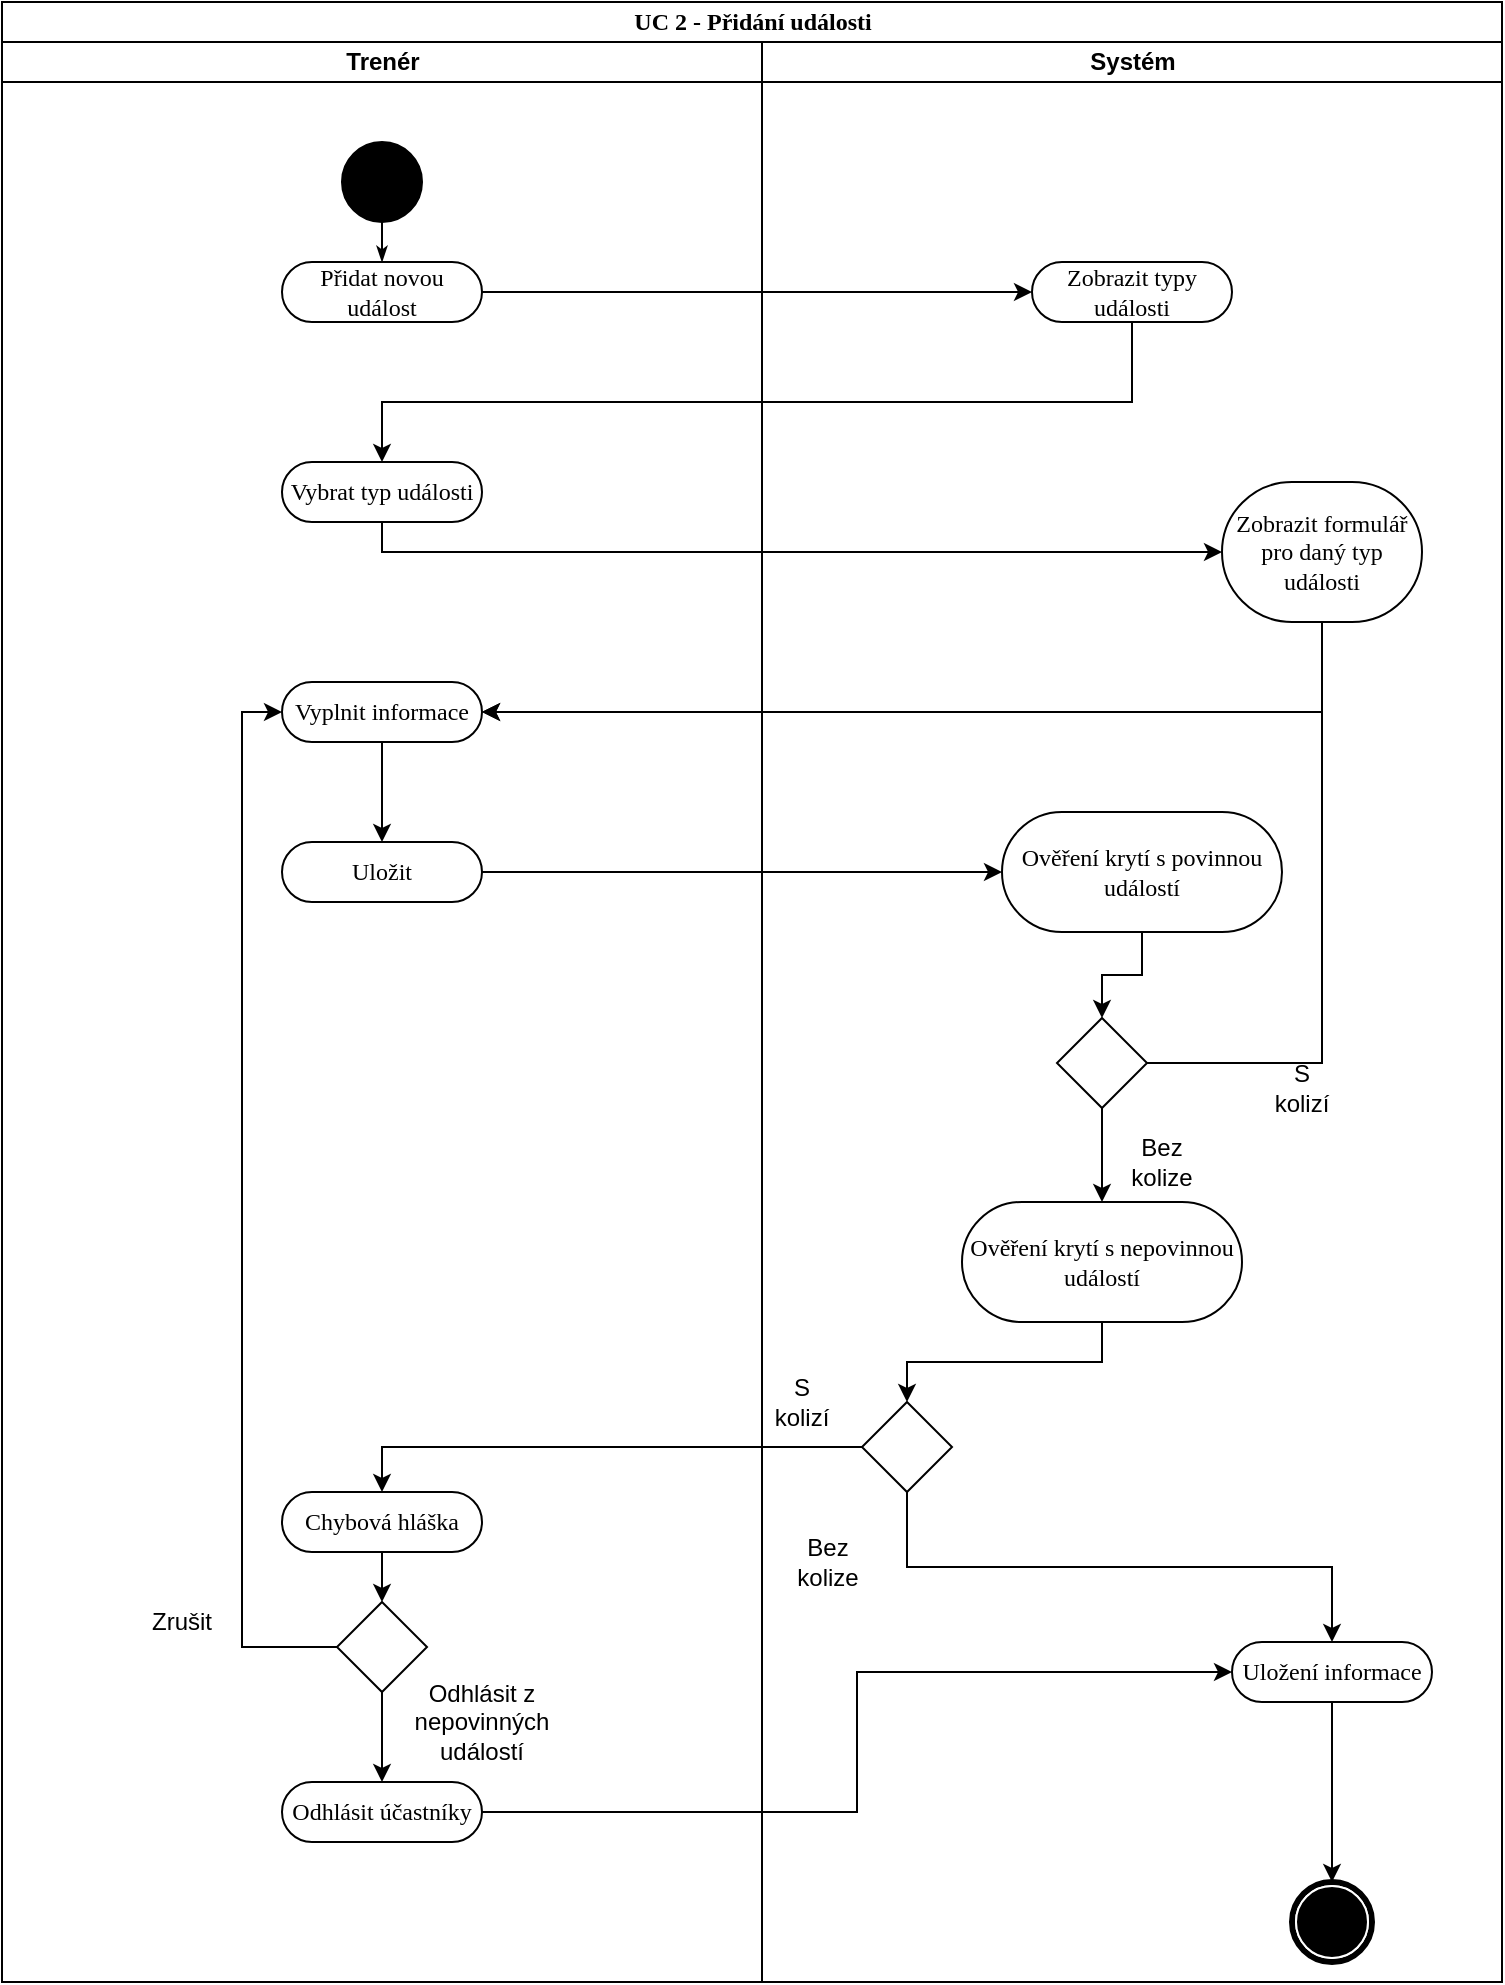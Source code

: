 <mxfile version="13.8.7" type="github">
  <diagram name="Page-1" id="0783ab3e-0a74-02c8-0abd-f7b4e66b4bec">
    <mxGraphModel dx="1422" dy="762" grid="1" gridSize="10" guides="1" tooltips="1" connect="1" arrows="1" fold="1" page="1" pageScale="1" pageWidth="850" pageHeight="1100" background="#ffffff" math="0" shadow="0">
      <root>
        <mxCell id="0" />
        <mxCell id="1" parent="0" />
        <mxCell id="1c1d494c118603dd-1" value="UC 2 - Přidání události" style="swimlane;html=1;childLayout=stackLayout;startSize=20;rounded=0;shadow=0;comic=0;labelBackgroundColor=none;strokeWidth=1;fontFamily=Verdana;fontSize=12;align=center;" parent="1" vertex="1">
          <mxGeometry x="40" y="20" width="750" height="990" as="geometry" />
        </mxCell>
        <mxCell id="1c1d494c118603dd-3" value="Trenér" style="swimlane;html=1;startSize=20;" parent="1c1d494c118603dd-1" vertex="1">
          <mxGeometry y="20" width="380" height="970" as="geometry" />
        </mxCell>
        <mxCell id="60571a20871a0731-4" value="" style="ellipse;whiteSpace=wrap;html=1;rounded=0;shadow=0;comic=0;labelBackgroundColor=none;strokeWidth=1;fillColor=#000000;fontFamily=Verdana;fontSize=12;align=center;" parent="1c1d494c118603dd-3" vertex="1">
          <mxGeometry x="170" y="50" width="40" height="40" as="geometry" />
        </mxCell>
        <mxCell id="oPxpdHxDL1bSd9u9vB2e-1" value="Přidat novou událost" style="rounded=1;whiteSpace=wrap;html=1;shadow=0;comic=0;labelBackgroundColor=none;strokeWidth=1;fontFamily=Verdana;fontSize=12;align=center;arcSize=50;" vertex="1" parent="1c1d494c118603dd-3">
          <mxGeometry x="140" y="110" width="100" height="30" as="geometry" />
        </mxCell>
        <mxCell id="oPxpdHxDL1bSd9u9vB2e-4" value="Vybrat typ události" style="rounded=1;whiteSpace=wrap;html=1;shadow=0;comic=0;labelBackgroundColor=none;strokeWidth=1;fontFamily=Verdana;fontSize=12;align=center;arcSize=50;" vertex="1" parent="1c1d494c118603dd-3">
          <mxGeometry x="140" y="210" width="100" height="30" as="geometry" />
        </mxCell>
        <mxCell id="oPxpdHxDL1bSd9u9vB2e-12" value="Uložit" style="rounded=1;whiteSpace=wrap;html=1;shadow=0;comic=0;labelBackgroundColor=none;strokeWidth=1;fontFamily=Verdana;fontSize=12;align=center;arcSize=50;" vertex="1" parent="1c1d494c118603dd-3">
          <mxGeometry x="140" y="400" width="100" height="30" as="geometry" />
        </mxCell>
        <mxCell id="oPxpdHxDL1bSd9u9vB2e-34" style="edgeStyle=orthogonalEdgeStyle;rounded=0;orthogonalLoop=1;jettySize=auto;html=1;exitX=0.5;exitY=1;exitDx=0;exitDy=0;entryX=0.5;entryY=0;entryDx=0;entryDy=0;" edge="1" parent="1c1d494c118603dd-3" source="oPxpdHxDL1bSd9u9vB2e-30" target="oPxpdHxDL1bSd9u9vB2e-33">
          <mxGeometry relative="1" as="geometry" />
        </mxCell>
        <mxCell id="oPxpdHxDL1bSd9u9vB2e-30" value="Chybová hláška" style="rounded=1;whiteSpace=wrap;html=1;shadow=0;comic=0;labelBackgroundColor=none;strokeWidth=1;fontFamily=Verdana;fontSize=12;align=center;arcSize=50;" vertex="1" parent="1c1d494c118603dd-3">
          <mxGeometry x="140" y="725" width="100" height="30" as="geometry" />
        </mxCell>
        <mxCell id="oPxpdHxDL1bSd9u9vB2e-37" style="edgeStyle=orthogonalEdgeStyle;rounded=0;orthogonalLoop=1;jettySize=auto;html=1;exitX=0.5;exitY=1;exitDx=0;exitDy=0;entryX=0.5;entryY=0;entryDx=0;entryDy=0;" edge="1" parent="1c1d494c118603dd-3" source="oPxpdHxDL1bSd9u9vB2e-33" target="oPxpdHxDL1bSd9u9vB2e-36">
          <mxGeometry relative="1" as="geometry" />
        </mxCell>
        <mxCell id="oPxpdHxDL1bSd9u9vB2e-33" value="" style="rhombus;whiteSpace=wrap;html=1;" vertex="1" parent="1c1d494c118603dd-3">
          <mxGeometry x="167.5" y="780" width="45" height="45" as="geometry" />
        </mxCell>
        <mxCell id="oPxpdHxDL1bSd9u9vB2e-36" value="Odhlásit účastníky" style="rounded=1;whiteSpace=wrap;html=1;shadow=0;comic=0;labelBackgroundColor=none;strokeWidth=1;fontFamily=Verdana;fontSize=12;align=center;arcSize=50;" vertex="1" parent="1c1d494c118603dd-3">
          <mxGeometry x="140" y="870" width="100" height="30" as="geometry" />
        </mxCell>
        <mxCell id="oPxpdHxDL1bSd9u9vB2e-40" value="Odhlásit z nepovinných událostí" style="text;html=1;strokeColor=none;fillColor=none;align=center;verticalAlign=middle;whiteSpace=wrap;rounded=0;" vertex="1" parent="1c1d494c118603dd-3">
          <mxGeometry x="200" y="830" width="80" height="20" as="geometry" />
        </mxCell>
        <mxCell id="oPxpdHxDL1bSd9u9vB2e-42" value="Zrušit" style="text;html=1;strokeColor=none;fillColor=none;align=center;verticalAlign=middle;whiteSpace=wrap;rounded=0;" vertex="1" parent="1c1d494c118603dd-3">
          <mxGeometry x="70" y="780" width="40" height="20" as="geometry" />
        </mxCell>
        <mxCell id="1c1d494c118603dd-4" value="Systém" style="swimlane;html=1;startSize=20;" parent="1c1d494c118603dd-1" vertex="1">
          <mxGeometry x="380" y="20" width="370" height="970" as="geometry" />
        </mxCell>
        <mxCell id="1c1d494c118603dd-27" style="edgeStyle=orthogonalEdgeStyle;rounded=0;html=1;labelBackgroundColor=none;startArrow=none;startFill=0;startSize=5;endArrow=classicThin;endFill=1;endSize=5;jettySize=auto;orthogonalLoop=1;strokeWidth=1;fontFamily=Verdana;fontSize=12" parent="1c1d494c118603dd-4" source="60571a20871a0731-4" edge="1">
          <mxGeometry relative="1" as="geometry">
            <mxPoint x="-190" y="110" as="targetPoint" />
          </mxGeometry>
        </mxCell>
        <mxCell id="60571a20871a0731-5" value="" style="shape=mxgraph.bpmn.shape;html=1;verticalLabelPosition=bottom;labelBackgroundColor=#ffffff;verticalAlign=top;perimeter=ellipsePerimeter;outline=end;symbol=terminate;rounded=0;shadow=0;comic=0;strokeWidth=1;fontFamily=Verdana;fontSize=12;align=center;" parent="1c1d494c118603dd-4" vertex="1">
          <mxGeometry x="265" y="920" width="40" height="40" as="geometry" />
        </mxCell>
        <mxCell id="oPxpdHxDL1bSd9u9vB2e-2" value="Zobrazit typy události" style="rounded=1;whiteSpace=wrap;html=1;shadow=0;comic=0;labelBackgroundColor=none;strokeWidth=1;fontFamily=Verdana;fontSize=12;align=center;arcSize=50;" vertex="1" parent="1c1d494c118603dd-4">
          <mxGeometry x="135" y="110" width="100" height="30" as="geometry" />
        </mxCell>
        <mxCell id="oPxpdHxDL1bSd9u9vB2e-6" value="Zobrazit formulář pro daný typ události" style="rounded=1;whiteSpace=wrap;html=1;shadow=0;comic=0;labelBackgroundColor=none;strokeWidth=1;fontFamily=Verdana;fontSize=12;align=center;arcSize=50;" vertex="1" parent="1c1d494c118603dd-4">
          <mxGeometry x="230" y="220" width="100" height="70" as="geometry" />
        </mxCell>
        <mxCell id="oPxpdHxDL1bSd9u9vB2e-17" style="edgeStyle=orthogonalEdgeStyle;rounded=0;orthogonalLoop=1;jettySize=auto;html=1;exitX=0.5;exitY=1;exitDx=0;exitDy=0;entryX=0.5;entryY=0;entryDx=0;entryDy=0;" edge="1" parent="1c1d494c118603dd-4" source="oPxpdHxDL1bSd9u9vB2e-14" target="oPxpdHxDL1bSd9u9vB2e-16">
          <mxGeometry relative="1" as="geometry" />
        </mxCell>
        <mxCell id="oPxpdHxDL1bSd9u9vB2e-14" value="Ověření krytí s povinnou událostí" style="rounded=1;whiteSpace=wrap;html=1;shadow=0;comic=0;labelBackgroundColor=none;strokeWidth=1;fontFamily=Verdana;fontSize=12;align=center;arcSize=50;" vertex="1" parent="1c1d494c118603dd-4">
          <mxGeometry x="120" y="385" width="140" height="60" as="geometry" />
        </mxCell>
        <mxCell id="oPxpdHxDL1bSd9u9vB2e-19" style="edgeStyle=orthogonalEdgeStyle;rounded=0;orthogonalLoop=1;jettySize=auto;html=1;exitX=0.5;exitY=1;exitDx=0;exitDy=0;entryX=0.5;entryY=0;entryDx=0;entryDy=0;" edge="1" parent="1c1d494c118603dd-4" source="oPxpdHxDL1bSd9u9vB2e-16" target="oPxpdHxDL1bSd9u9vB2e-18">
          <mxGeometry relative="1" as="geometry" />
        </mxCell>
        <mxCell id="oPxpdHxDL1bSd9u9vB2e-16" value="" style="rhombus;whiteSpace=wrap;html=1;" vertex="1" parent="1c1d494c118603dd-4">
          <mxGeometry x="147.5" y="488" width="45" height="45" as="geometry" />
        </mxCell>
        <mxCell id="oPxpdHxDL1bSd9u9vB2e-21" style="edgeStyle=orthogonalEdgeStyle;rounded=0;orthogonalLoop=1;jettySize=auto;html=1;exitX=0.5;exitY=1;exitDx=0;exitDy=0;entryX=0.5;entryY=0;entryDx=0;entryDy=0;" edge="1" parent="1c1d494c118603dd-4" source="oPxpdHxDL1bSd9u9vB2e-18" target="oPxpdHxDL1bSd9u9vB2e-20">
          <mxGeometry relative="1" as="geometry" />
        </mxCell>
        <mxCell id="oPxpdHxDL1bSd9u9vB2e-18" value="Ověření krytí s nepovinnou událostí" style="rounded=1;whiteSpace=wrap;html=1;shadow=0;comic=0;labelBackgroundColor=none;strokeWidth=1;fontFamily=Verdana;fontSize=12;align=center;arcSize=50;" vertex="1" parent="1c1d494c118603dd-4">
          <mxGeometry x="100" y="580" width="140" height="60" as="geometry" />
        </mxCell>
        <mxCell id="oPxpdHxDL1bSd9u9vB2e-23" style="edgeStyle=orthogonalEdgeStyle;rounded=0;orthogonalLoop=1;jettySize=auto;html=1;exitX=0.5;exitY=1;exitDx=0;exitDy=0;entryX=0.5;entryY=0;entryDx=0;entryDy=0;" edge="1" parent="1c1d494c118603dd-4" source="oPxpdHxDL1bSd9u9vB2e-20" target="oPxpdHxDL1bSd9u9vB2e-22">
          <mxGeometry relative="1" as="geometry" />
        </mxCell>
        <mxCell id="oPxpdHxDL1bSd9u9vB2e-20" value="" style="rhombus;whiteSpace=wrap;html=1;" vertex="1" parent="1c1d494c118603dd-4">
          <mxGeometry x="50" y="680" width="45" height="45" as="geometry" />
        </mxCell>
        <mxCell id="oPxpdHxDL1bSd9u9vB2e-24" style="edgeStyle=orthogonalEdgeStyle;rounded=0;orthogonalLoop=1;jettySize=auto;html=1;exitX=0.5;exitY=1;exitDx=0;exitDy=0;entryX=0.5;entryY=0;entryDx=0;entryDy=0;" edge="1" parent="1c1d494c118603dd-4" source="oPxpdHxDL1bSd9u9vB2e-22" target="60571a20871a0731-5">
          <mxGeometry relative="1" as="geometry" />
        </mxCell>
        <mxCell id="oPxpdHxDL1bSd9u9vB2e-22" value="Uložení informace" style="rounded=1;whiteSpace=wrap;html=1;shadow=0;comic=0;labelBackgroundColor=none;strokeWidth=1;fontFamily=Verdana;fontSize=12;align=center;arcSize=50;" vertex="1" parent="1c1d494c118603dd-4">
          <mxGeometry x="235" y="800" width="100" height="30" as="geometry" />
        </mxCell>
        <mxCell id="oPxpdHxDL1bSd9u9vB2e-25" value="Bez kolize" style="text;html=1;strokeColor=none;fillColor=none;align=center;verticalAlign=middle;whiteSpace=wrap;rounded=0;" vertex="1" parent="1c1d494c118603dd-4">
          <mxGeometry x="180" y="550" width="40" height="20" as="geometry" />
        </mxCell>
        <mxCell id="oPxpdHxDL1bSd9u9vB2e-26" value="Bez kolize" style="text;html=1;strokeColor=none;fillColor=none;align=center;verticalAlign=middle;whiteSpace=wrap;rounded=0;" vertex="1" parent="1c1d494c118603dd-4">
          <mxGeometry x="12.5" y="750" width="40" height="20" as="geometry" />
        </mxCell>
        <mxCell id="oPxpdHxDL1bSd9u9vB2e-28" value="S kolizí" style="text;html=1;strokeColor=none;fillColor=none;align=center;verticalAlign=middle;whiteSpace=wrap;rounded=0;" vertex="1" parent="1c1d494c118603dd-4">
          <mxGeometry x="250" y="513" width="40" height="20" as="geometry" />
        </mxCell>
        <mxCell id="oPxpdHxDL1bSd9u9vB2e-39" value="S kolizí" style="text;html=1;strokeColor=none;fillColor=none;align=center;verticalAlign=middle;whiteSpace=wrap;rounded=0;" vertex="1" parent="1c1d494c118603dd-4">
          <mxGeometry y="670" width="40" height="20" as="geometry" />
        </mxCell>
        <mxCell id="oPxpdHxDL1bSd9u9vB2e-3" value="" style="edgeStyle=orthogonalEdgeStyle;rounded=0;orthogonalLoop=1;jettySize=auto;html=1;" edge="1" parent="1c1d494c118603dd-1" source="oPxpdHxDL1bSd9u9vB2e-1" target="oPxpdHxDL1bSd9u9vB2e-2">
          <mxGeometry relative="1" as="geometry" />
        </mxCell>
        <mxCell id="oPxpdHxDL1bSd9u9vB2e-5" value="" style="edgeStyle=orthogonalEdgeStyle;rounded=0;orthogonalLoop=1;jettySize=auto;html=1;" edge="1" parent="1c1d494c118603dd-1" source="oPxpdHxDL1bSd9u9vB2e-2" target="oPxpdHxDL1bSd9u9vB2e-4">
          <mxGeometry relative="1" as="geometry">
            <Array as="points">
              <mxPoint x="565" y="200" />
              <mxPoint x="190" y="200" />
            </Array>
          </mxGeometry>
        </mxCell>
        <mxCell id="oPxpdHxDL1bSd9u9vB2e-7" value="" style="edgeStyle=orthogonalEdgeStyle;rounded=0;orthogonalLoop=1;jettySize=auto;html=1;entryX=0;entryY=0.5;entryDx=0;entryDy=0;" edge="1" parent="1c1d494c118603dd-1" source="oPxpdHxDL1bSd9u9vB2e-4" target="oPxpdHxDL1bSd9u9vB2e-6">
          <mxGeometry relative="1" as="geometry">
            <Array as="points">
              <mxPoint x="190" y="275" />
            </Array>
          </mxGeometry>
        </mxCell>
        <mxCell id="oPxpdHxDL1bSd9u9vB2e-15" value="" style="edgeStyle=orthogonalEdgeStyle;rounded=0;orthogonalLoop=1;jettySize=auto;html=1;" edge="1" parent="1c1d494c118603dd-1" source="oPxpdHxDL1bSd9u9vB2e-12" target="oPxpdHxDL1bSd9u9vB2e-14">
          <mxGeometry relative="1" as="geometry" />
        </mxCell>
        <mxCell id="oPxpdHxDL1bSd9u9vB2e-35" style="edgeStyle=orthogonalEdgeStyle;rounded=0;orthogonalLoop=1;jettySize=auto;html=1;exitX=0;exitY=0.5;exitDx=0;exitDy=0;entryX=0.5;entryY=0;entryDx=0;entryDy=0;" edge="1" parent="1c1d494c118603dd-1" source="oPxpdHxDL1bSd9u9vB2e-20" target="oPxpdHxDL1bSd9u9vB2e-30">
          <mxGeometry relative="1" as="geometry" />
        </mxCell>
        <mxCell id="oPxpdHxDL1bSd9u9vB2e-38" style="edgeStyle=orthogonalEdgeStyle;rounded=0;orthogonalLoop=1;jettySize=auto;html=1;exitX=1;exitY=0.5;exitDx=0;exitDy=0;entryX=0;entryY=0.5;entryDx=0;entryDy=0;" edge="1" parent="1c1d494c118603dd-1" source="oPxpdHxDL1bSd9u9vB2e-36" target="oPxpdHxDL1bSd9u9vB2e-22">
          <mxGeometry relative="1" as="geometry" />
        </mxCell>
        <mxCell id="oPxpdHxDL1bSd9u9vB2e-9" value="" style="edgeStyle=orthogonalEdgeStyle;rounded=0;orthogonalLoop=1;jettySize=auto;html=1;entryX=1;entryY=0.5;entryDx=0;entryDy=0;" edge="1" parent="1" source="oPxpdHxDL1bSd9u9vB2e-6" target="oPxpdHxDL1bSd9u9vB2e-10">
          <mxGeometry relative="1" as="geometry">
            <mxPoint x="605" y="410" as="targetPoint" />
            <Array as="points">
              <mxPoint x="700" y="375" />
            </Array>
          </mxGeometry>
        </mxCell>
        <mxCell id="oPxpdHxDL1bSd9u9vB2e-13" value="" style="edgeStyle=orthogonalEdgeStyle;rounded=0;orthogonalLoop=1;jettySize=auto;html=1;" edge="1" parent="1" source="oPxpdHxDL1bSd9u9vB2e-10" target="oPxpdHxDL1bSd9u9vB2e-12">
          <mxGeometry relative="1" as="geometry" />
        </mxCell>
        <mxCell id="oPxpdHxDL1bSd9u9vB2e-10" value="Vyplnit informace" style="rounded=1;whiteSpace=wrap;html=1;shadow=0;comic=0;labelBackgroundColor=none;strokeWidth=1;fontFamily=Verdana;fontSize=12;align=center;arcSize=50;" vertex="1" parent="1">
          <mxGeometry x="180" y="360" width="100" height="30" as="geometry" />
        </mxCell>
        <mxCell id="oPxpdHxDL1bSd9u9vB2e-41" style="edgeStyle=orthogonalEdgeStyle;rounded=0;orthogonalLoop=1;jettySize=auto;html=1;exitX=0;exitY=0.5;exitDx=0;exitDy=0;entryX=0;entryY=0.5;entryDx=0;entryDy=0;" edge="1" parent="1" source="oPxpdHxDL1bSd9u9vB2e-33" target="oPxpdHxDL1bSd9u9vB2e-10">
          <mxGeometry relative="1" as="geometry" />
        </mxCell>
        <mxCell id="oPxpdHxDL1bSd9u9vB2e-27" style="edgeStyle=orthogonalEdgeStyle;rounded=0;orthogonalLoop=1;jettySize=auto;html=1;exitX=1;exitY=0.5;exitDx=0;exitDy=0;entryX=1;entryY=0.5;entryDx=0;entryDy=0;" edge="1" parent="1" source="oPxpdHxDL1bSd9u9vB2e-16" target="oPxpdHxDL1bSd9u9vB2e-10">
          <mxGeometry relative="1" as="geometry">
            <Array as="points">
              <mxPoint x="700" y="551" />
              <mxPoint x="700" y="375" />
            </Array>
          </mxGeometry>
        </mxCell>
      </root>
    </mxGraphModel>
  </diagram>
</mxfile>
